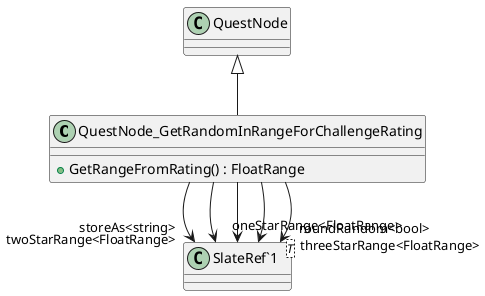 @startuml
class QuestNode_GetRandomInRangeForChallengeRating {
    + GetRangeFromRating() : FloatRange
}
class "SlateRef`1"<T> {
}
QuestNode <|-- QuestNode_GetRandomInRangeForChallengeRating
QuestNode_GetRandomInRangeForChallengeRating --> "storeAs<string>" "SlateRef`1"
QuestNode_GetRandomInRangeForChallengeRating --> "oneStarRange<FloatRange>" "SlateRef`1"
QuestNode_GetRandomInRangeForChallengeRating --> "twoStarRange<FloatRange>" "SlateRef`1"
QuestNode_GetRandomInRangeForChallengeRating --> "threeStarRange<FloatRange>" "SlateRef`1"
QuestNode_GetRandomInRangeForChallengeRating --> "roundRandom<bool>" "SlateRef`1"
@enduml
